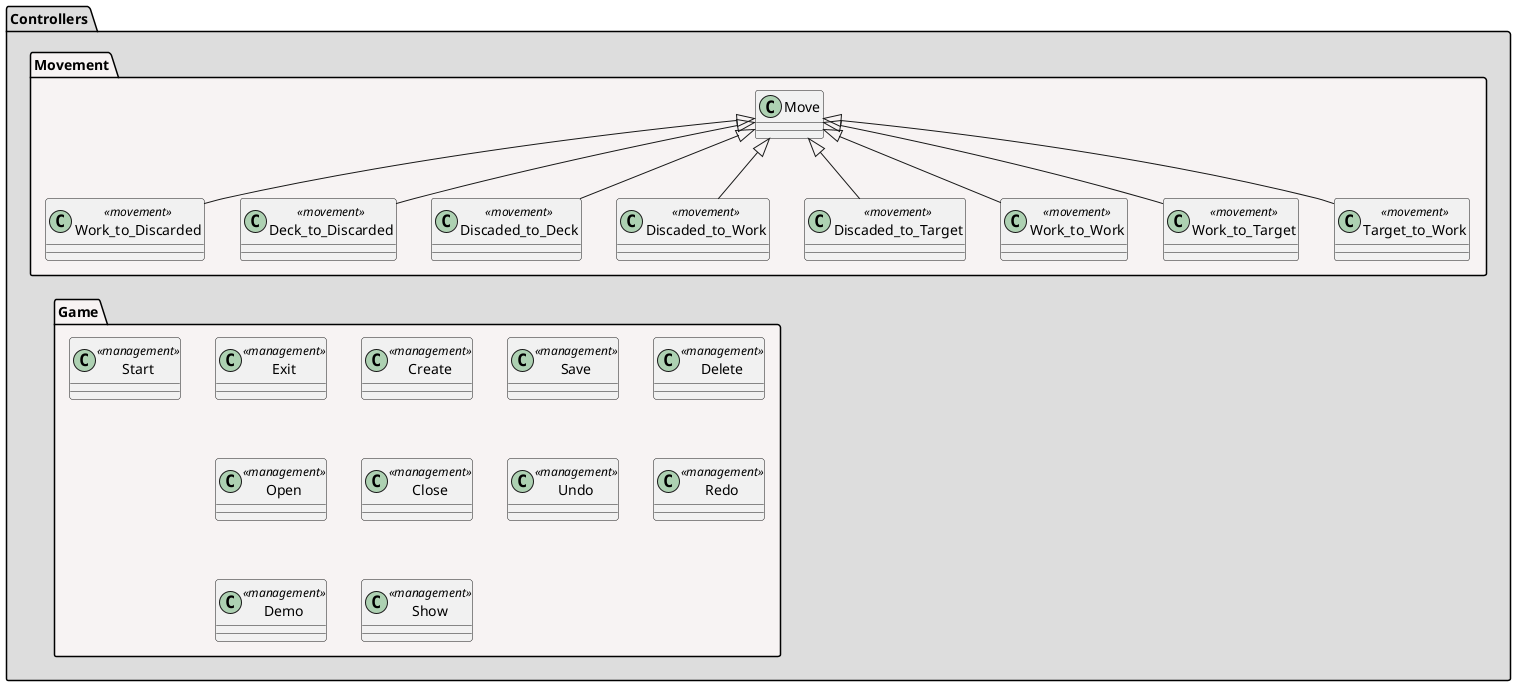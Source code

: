@startuml

package "Controllers" #DDDDDD {
    package "Movement" #F7F3F3 {
        class Move
        class Deck_to_Discarded << movement >>
        class Discaded_to_Deck << movement >>
        class Discaded_to_Work << movement >>
        class Discaded_to_Target << movement >>
        class Work_to_Discarded << movement >>
        class Work_to_Work << movement >>
        class Work_to_Target << movement >>
        class Target_to_Work << movement >>

        Deck_to_Discarded -up-|> Move
        Discaded_to_Deck -up-|> Move
        Discaded_to_Work -up-|> Move
        Discaded_to_Target -up-|> Move
        Work_to_Discarded -up-|> Move
        Work_to_Work -up-|> Move
        Work_to_Target -up-|> Move
        Target_to_Work -up-|> Move

    }

    package "Game" #F7F3F3 {
        class Start << management >>
        class Exit << management >>
        class Create << management >>
        class Save << management >>
        class Delete << management >>
        class Open << management >>
        class Close << management >>
        class Undo << management >>
        class Redo << management >>
        class Demo << management >>
        class Show << management >>
    }
    ' Just for layout pourposes
    Start -[hidden]up-> Work_to_Discarded
}

@enduml